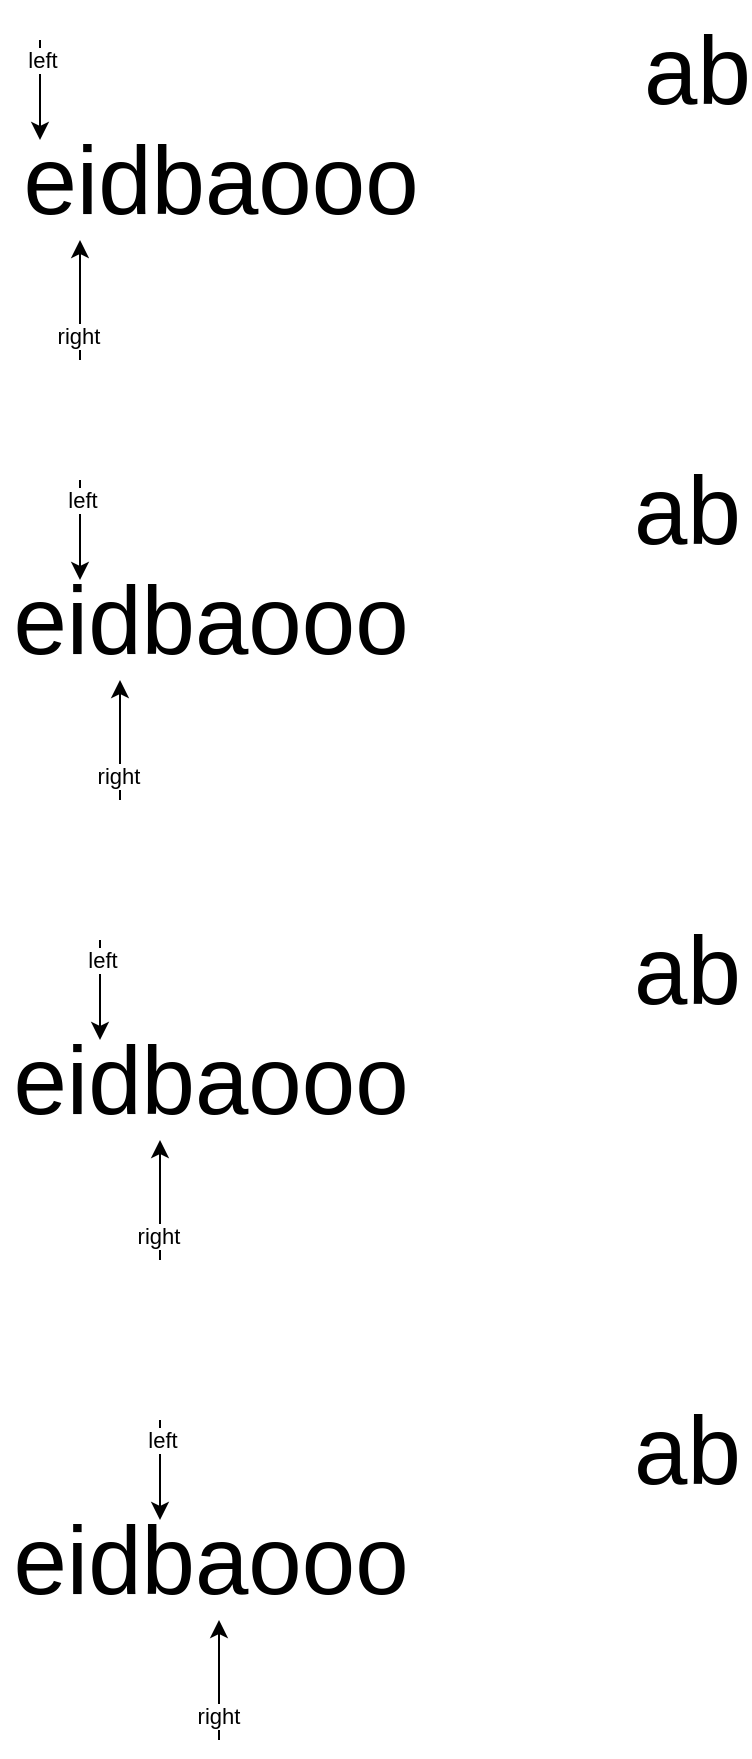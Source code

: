 <mxfile version="13.6.2" type="device"><diagram id="_HggNauime4RgJnsyM1r" name="第 1 页"><mxGraphModel dx="1102" dy="838" grid="1" gridSize="10" guides="1" tooltips="1" connect="1" arrows="1" fold="1" page="1" pageScale="1" pageWidth="827" pageHeight="1169" math="0" shadow="0"><root><mxCell id="0"/><mxCell id="1" parent="0"/><mxCell id="dfvlFXuJ7fE2dFzBk3Bt-1" value="&lt;font style=&quot;font-size: 48px&quot;&gt;eidbaooo&lt;/font&gt;" style="text;html=1;align=center;verticalAlign=middle;resizable=0;points=[];autosize=1;" vertex="1" parent="1"><mxGeometry x="75" y="145" width="210" height="30" as="geometry"/></mxCell><mxCell id="dfvlFXuJ7fE2dFzBk3Bt-2" value="&lt;font style=&quot;font-size: 48px&quot;&gt;ab&lt;/font&gt;" style="text;whiteSpace=wrap;html=1;" vertex="1" parent="1"><mxGeometry x="390" y="70" width="40" height="30" as="geometry"/></mxCell><mxCell id="dfvlFXuJ7fE2dFzBk3Bt-3" value="" style="endArrow=classic;html=1;" edge="1" parent="1"><mxGeometry width="50" height="50" relative="1" as="geometry"><mxPoint x="90" y="90" as="sourcePoint"/><mxPoint x="90" y="140" as="targetPoint"/></mxGeometry></mxCell><mxCell id="dfvlFXuJ7fE2dFzBk3Bt-4" value="left" style="edgeLabel;html=1;align=center;verticalAlign=middle;resizable=0;points=[];" vertex="1" connectable="0" parent="dfvlFXuJ7fE2dFzBk3Bt-3"><mxGeometry x="-0.6" y="1" relative="1" as="geometry"><mxPoint as="offset"/></mxGeometry></mxCell><mxCell id="dfvlFXuJ7fE2dFzBk3Bt-9" value="" style="endArrow=classic;html=1;" edge="1" parent="1"><mxGeometry width="50" height="50" relative="1" as="geometry"><mxPoint x="110" y="250" as="sourcePoint"/><mxPoint x="110" y="190" as="targetPoint"/></mxGeometry></mxCell><mxCell id="dfvlFXuJ7fE2dFzBk3Bt-10" value="right" style="edgeLabel;html=1;align=center;verticalAlign=middle;resizable=0;points=[];" vertex="1" connectable="0" parent="dfvlFXuJ7fE2dFzBk3Bt-9"><mxGeometry x="-0.6" y="1" relative="1" as="geometry"><mxPoint as="offset"/></mxGeometry></mxCell><mxCell id="dfvlFXuJ7fE2dFzBk3Bt-12" value="&lt;font style=&quot;font-size: 48px&quot;&gt;eidbaooo&lt;/font&gt;" style="text;html=1;align=center;verticalAlign=middle;resizable=0;points=[];autosize=1;" vertex="1" parent="1"><mxGeometry x="70" y="365" width="210" height="30" as="geometry"/></mxCell><mxCell id="dfvlFXuJ7fE2dFzBk3Bt-13" value="&lt;font style=&quot;font-size: 48px&quot;&gt;ab&lt;/font&gt;" style="text;whiteSpace=wrap;html=1;" vertex="1" parent="1"><mxGeometry x="385" y="290" width="40" height="30" as="geometry"/></mxCell><mxCell id="dfvlFXuJ7fE2dFzBk3Bt-14" value="" style="endArrow=classic;html=1;" edge="1" parent="1"><mxGeometry width="50" height="50" relative="1" as="geometry"><mxPoint x="110" y="310" as="sourcePoint"/><mxPoint x="110" y="360" as="targetPoint"/></mxGeometry></mxCell><mxCell id="dfvlFXuJ7fE2dFzBk3Bt-15" value="left" style="edgeLabel;html=1;align=center;verticalAlign=middle;resizable=0;points=[];" vertex="1" connectable="0" parent="dfvlFXuJ7fE2dFzBk3Bt-14"><mxGeometry x="-0.6" y="1" relative="1" as="geometry"><mxPoint as="offset"/></mxGeometry></mxCell><mxCell id="dfvlFXuJ7fE2dFzBk3Bt-16" value="" style="endArrow=classic;html=1;" edge="1" parent="1"><mxGeometry width="50" height="50" relative="1" as="geometry"><mxPoint x="130" y="470" as="sourcePoint"/><mxPoint x="130" y="410" as="targetPoint"/></mxGeometry></mxCell><mxCell id="dfvlFXuJ7fE2dFzBk3Bt-17" value="right" style="edgeLabel;html=1;align=center;verticalAlign=middle;resizable=0;points=[];" vertex="1" connectable="0" parent="dfvlFXuJ7fE2dFzBk3Bt-16"><mxGeometry x="-0.6" y="1" relative="1" as="geometry"><mxPoint as="offset"/></mxGeometry></mxCell><mxCell id="dfvlFXuJ7fE2dFzBk3Bt-18" value="&lt;font style=&quot;font-size: 48px&quot;&gt;eidbaooo&lt;/font&gt;" style="text;html=1;align=center;verticalAlign=middle;resizable=0;points=[];autosize=1;" vertex="1" parent="1"><mxGeometry x="70" y="595" width="210" height="30" as="geometry"/></mxCell><mxCell id="dfvlFXuJ7fE2dFzBk3Bt-19" value="&lt;font style=&quot;font-size: 48px&quot;&gt;ab&lt;/font&gt;" style="text;whiteSpace=wrap;html=1;" vertex="1" parent="1"><mxGeometry x="385" y="520" width="40" height="30" as="geometry"/></mxCell><mxCell id="dfvlFXuJ7fE2dFzBk3Bt-20" value="" style="endArrow=classic;html=1;" edge="1" parent="1"><mxGeometry width="50" height="50" relative="1" as="geometry"><mxPoint x="120" y="540" as="sourcePoint"/><mxPoint x="120" y="590" as="targetPoint"/></mxGeometry></mxCell><mxCell id="dfvlFXuJ7fE2dFzBk3Bt-21" value="left" style="edgeLabel;html=1;align=center;verticalAlign=middle;resizable=0;points=[];" vertex="1" connectable="0" parent="dfvlFXuJ7fE2dFzBk3Bt-20"><mxGeometry x="-0.6" y="1" relative="1" as="geometry"><mxPoint as="offset"/></mxGeometry></mxCell><mxCell id="dfvlFXuJ7fE2dFzBk3Bt-22" value="" style="endArrow=classic;html=1;" edge="1" parent="1"><mxGeometry width="50" height="50" relative="1" as="geometry"><mxPoint x="150" y="700" as="sourcePoint"/><mxPoint x="150" y="640" as="targetPoint"/></mxGeometry></mxCell><mxCell id="dfvlFXuJ7fE2dFzBk3Bt-23" value="right" style="edgeLabel;html=1;align=center;verticalAlign=middle;resizable=0;points=[];" vertex="1" connectable="0" parent="dfvlFXuJ7fE2dFzBk3Bt-22"><mxGeometry x="-0.6" y="1" relative="1" as="geometry"><mxPoint as="offset"/></mxGeometry></mxCell><mxCell id="dfvlFXuJ7fE2dFzBk3Bt-24" value="&lt;font style=&quot;font-size: 48px&quot;&gt;eidbaooo&lt;/font&gt;" style="text;html=1;align=center;verticalAlign=middle;resizable=0;points=[];autosize=1;" vertex="1" parent="1"><mxGeometry x="70" y="835" width="210" height="30" as="geometry"/></mxCell><mxCell id="dfvlFXuJ7fE2dFzBk3Bt-25" value="&lt;font style=&quot;font-size: 48px&quot;&gt;ab&lt;/font&gt;" style="text;whiteSpace=wrap;html=1;" vertex="1" parent="1"><mxGeometry x="385" y="760" width="40" height="30" as="geometry"/></mxCell><mxCell id="dfvlFXuJ7fE2dFzBk3Bt-26" value="" style="endArrow=classic;html=1;" edge="1" parent="1"><mxGeometry width="50" height="50" relative="1" as="geometry"><mxPoint x="150" y="780" as="sourcePoint"/><mxPoint x="150" y="830" as="targetPoint"/></mxGeometry></mxCell><mxCell id="dfvlFXuJ7fE2dFzBk3Bt-27" value="left" style="edgeLabel;html=1;align=center;verticalAlign=middle;resizable=0;points=[];" vertex="1" connectable="0" parent="dfvlFXuJ7fE2dFzBk3Bt-26"><mxGeometry x="-0.6" y="1" relative="1" as="geometry"><mxPoint as="offset"/></mxGeometry></mxCell><mxCell id="dfvlFXuJ7fE2dFzBk3Bt-28" value="" style="endArrow=classic;html=1;" edge="1" parent="1"><mxGeometry width="50" height="50" relative="1" as="geometry"><mxPoint x="179.5" y="940" as="sourcePoint"/><mxPoint x="179.5" y="880" as="targetPoint"/></mxGeometry></mxCell><mxCell id="dfvlFXuJ7fE2dFzBk3Bt-29" value="right" style="edgeLabel;html=1;align=center;verticalAlign=middle;resizable=0;points=[];" vertex="1" connectable="0" parent="dfvlFXuJ7fE2dFzBk3Bt-28"><mxGeometry x="-0.6" y="1" relative="1" as="geometry"><mxPoint as="offset"/></mxGeometry></mxCell></root></mxGraphModel></diagram></mxfile>